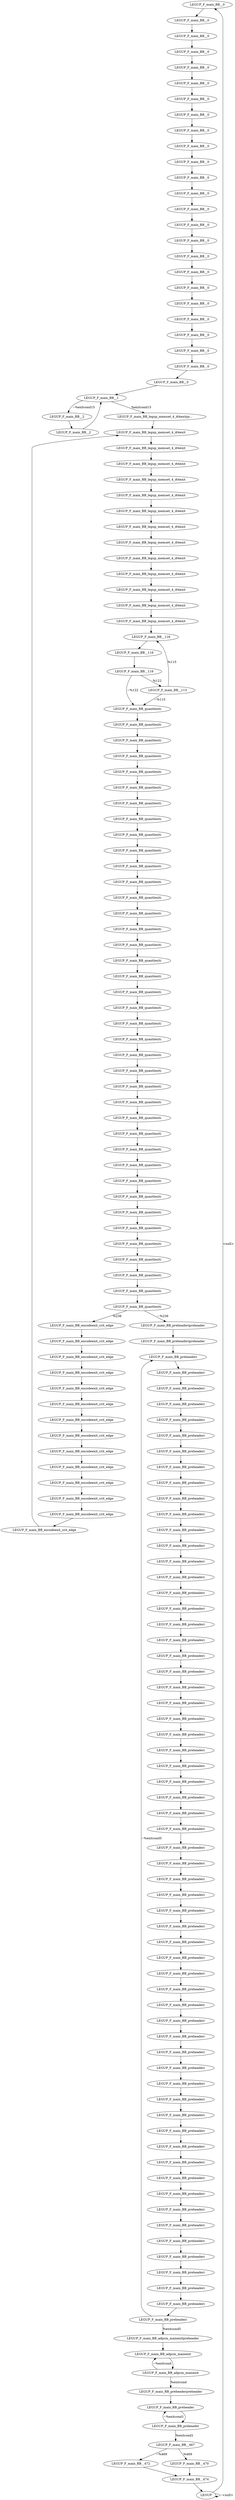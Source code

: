 digraph {
Node0x328e940[label="LEGUP_F_main_BB__0"];
Node0x328e760[label="LEGUP"];
Node0x328e760 -> Node0x328e940[label="<null>"];
Node0x328e760 -> Node0x328e760[label="~<null>"];
Node0x328ea30[label="LEGUP_F_main_BB__0"];
Node0x328e940 -> Node0x328ea30;
Node0x328eb20[label="LEGUP_F_main_BB__0"];
Node0x328ea30 -> Node0x328eb20;
Node0x328ec10[label="LEGUP_F_main_BB__0"];
Node0x328eb20 -> Node0x328ec10;
Node0x328ed00[label="LEGUP_F_main_BB__0"];
Node0x328ec10 -> Node0x328ed00;
Node0x328edf0[label="LEGUP_F_main_BB__0"];
Node0x328ed00 -> Node0x328edf0;
Node0x328eee0[label="LEGUP_F_main_BB__0"];
Node0x328edf0 -> Node0x328eee0;
Node0x328efd0[label="LEGUP_F_main_BB__0"];
Node0x328eee0 -> Node0x328efd0;
Node0x328f0c0[label="LEGUP_F_main_BB__0"];
Node0x328efd0 -> Node0x328f0c0;
Node0x328f1b0[label="LEGUP_F_main_BB__0"];
Node0x328f0c0 -> Node0x328f1b0;
Node0x328f2a0[label="LEGUP_F_main_BB__0"];
Node0x328f1b0 -> Node0x328f2a0;
Node0x328f390[label="LEGUP_F_main_BB__0"];
Node0x328f2a0 -> Node0x328f390;
Node0x328f480[label="LEGUP_F_main_BB__0"];
Node0x328f390 -> Node0x328f480;
Node0x328f570[label="LEGUP_F_main_BB__0"];
Node0x328f480 -> Node0x328f570;
Node0x328f660[label="LEGUP_F_main_BB__0"];
Node0x328f570 -> Node0x328f660;
Node0x328f750[label="LEGUP_F_main_BB__0"];
Node0x328f660 -> Node0x328f750;
Node0x328f840[label="LEGUP_F_main_BB__0"];
Node0x328f750 -> Node0x328f840;
Node0x328f930[label="LEGUP_F_main_BB__0"];
Node0x328f840 -> Node0x328f930;
Node0x328fa20[label="LEGUP_F_main_BB__0"];
Node0x328f930 -> Node0x328fa20;
Node0x328fb10[label="LEGUP_F_main_BB__0"];
Node0x328fa20 -> Node0x328fb10;
Node0x328fc30[label="LEGUP_F_main_BB__0"];
Node0x328fb10 -> Node0x328fc30;
Node0x328fd50[label="LEGUP_F_main_BB__0"];
Node0x328fc30 -> Node0x328fd50;
Node0x328fe70[label="LEGUP_F_main_BB__0"];
Node0x328fd50 -> Node0x328fe70;
Node0x328ff90[label="LEGUP_F_main_BB__0"];
Node0x328fe70 -> Node0x328ff90;
Node0x32900b0[label="LEGUP_F_main_BB__0"];
Node0x328ff90 -> Node0x32900b0;
Node0x32901d0[label="LEGUP_F_main_BB__1"];
Node0x32900b0 -> Node0x32901d0;
Node0x32902f0[label="LEGUP_F_main_BB_legup_memset_4_i64exitpr..."];
Node0x32901d0 -> Node0x32902f0[label="%exitcond15"];
Node0x32903e0[label="LEGUP_F_main_BB__2"];
Node0x32901d0 -> Node0x32903e0[label="~%exitcond15"];
Node0x3290620[label="LEGUP_F_main_BB_legup_memset_4_i64exit"];
Node0x32902f0 -> Node0x3290620;
Node0x3290500[label="LEGUP_F_main_BB__2"];
Node0x32903e0 -> Node0x3290500;
Node0x3290500 -> Node0x32901d0;
Node0x3290770[label="LEGUP_F_main_BB_legup_memset_4_i64exit"];
Node0x3290620 -> Node0x3290770;
Node0x3290890[label="LEGUP_F_main_BB_legup_memset_4_i64exit"];
Node0x3290770 -> Node0x3290890;
Node0x32909b0[label="LEGUP_F_main_BB_legup_memset_4_i64exit"];
Node0x3290890 -> Node0x32909b0;
Node0x3290ad0[label="LEGUP_F_main_BB_legup_memset_4_i64exit"];
Node0x32909b0 -> Node0x3290ad0;
Node0x3290bf0[label="LEGUP_F_main_BB_legup_memset_4_i64exit"];
Node0x3290ad0 -> Node0x3290bf0;
Node0x3290d10[label="LEGUP_F_main_BB_legup_memset_4_i64exit"];
Node0x3290bf0 -> Node0x3290d10;
Node0x3290e30[label="LEGUP_F_main_BB_legup_memset_4_i64exit"];
Node0x3290d10 -> Node0x3290e30;
Node0x3290f50[label="LEGUP_F_main_BB_legup_memset_4_i64exit"];
Node0x3290e30 -> Node0x3290f50;
Node0x3291070[label="LEGUP_F_main_BB_legup_memset_4_i64exit"];
Node0x3290f50 -> Node0x3291070;
Node0x3291190[label="LEGUP_F_main_BB_legup_memset_4_i64exit"];
Node0x3291070 -> Node0x3291190;
Node0x32912b0[label="LEGUP_F_main_BB_legup_memset_4_i64exit"];
Node0x3291190 -> Node0x32912b0;
Node0x32913d0[label="LEGUP_F_main_BB_legup_memset_4_i64exit"];
Node0x32912b0 -> Node0x32913d0;
Node0x32915e0[label="LEGUP_F_main_BB__116"];
Node0x32913d0 -> Node0x32915e0;
Node0x32914f0[label="LEGUP_F_main_BB__113"];
Node0x32914f0 -> Node0x32915e0[label="%115"];
Node0x3291940[label="LEGUP_F_main_BB_quantlexiti"];
Node0x32914f0 -> Node0x3291940[label="~%115"];
Node0x3291700[label="LEGUP_F_main_BB__116"];
Node0x32915e0 -> Node0x3291700;
Node0x3291820[label="LEGUP_F_main_BB__116"];
Node0x3291700 -> Node0x3291820;
Node0x3291820 -> Node0x32914f0[label="%122"];
Node0x3291820 -> Node0x3291940[label="~%122"];
Node0x3291a90[label="LEGUP_F_main_BB_quantlexiti"];
Node0x3291940 -> Node0x3291a90;
Node0x3291bb0[label="LEGUP_F_main_BB_quantlexiti"];
Node0x3291a90 -> Node0x3291bb0;
Node0x3291cd0[label="LEGUP_F_main_BB_quantlexiti"];
Node0x3291bb0 -> Node0x3291cd0;
Node0x3291df0[label="LEGUP_F_main_BB_quantlexiti"];
Node0x3291cd0 -> Node0x3291df0;
Node0x3291f10[label="LEGUP_F_main_BB_quantlexiti"];
Node0x3291df0 -> Node0x3291f10;
Node0x3292030[label="LEGUP_F_main_BB_quantlexiti"];
Node0x3291f10 -> Node0x3292030;
Node0x3292150[label="LEGUP_F_main_BB_quantlexiti"];
Node0x3292030 -> Node0x3292150;
Node0x3292270[label="LEGUP_F_main_BB_quantlexiti"];
Node0x3292150 -> Node0x3292270;
Node0x3292390[label="LEGUP_F_main_BB_quantlexiti"];
Node0x3292270 -> Node0x3292390;
Node0x32924b0[label="LEGUP_F_main_BB_quantlexiti"];
Node0x3292390 -> Node0x32924b0;
Node0x32925d0[label="LEGUP_F_main_BB_quantlexiti"];
Node0x32924b0 -> Node0x32925d0;
Node0x32926f0[label="LEGUP_F_main_BB_quantlexiti"];
Node0x32925d0 -> Node0x32926f0;
Node0x3292810[label="LEGUP_F_main_BB_quantlexiti"];
Node0x32926f0 -> Node0x3292810;
Node0x3292930[label="LEGUP_F_main_BB_quantlexiti"];
Node0x3292810 -> Node0x3292930;
Node0x3292a50[label="LEGUP_F_main_BB_quantlexiti"];
Node0x3292930 -> Node0x3292a50;
Node0x3292b70[label="LEGUP_F_main_BB_quantlexiti"];
Node0x3292a50 -> Node0x3292b70;
Node0x3292c90[label="LEGUP_F_main_BB_quantlexiti"];
Node0x3292b70 -> Node0x3292c90;
Node0x3292db0[label="LEGUP_F_main_BB_quantlexiti"];
Node0x3292c90 -> Node0x3292db0;
Node0x3292ed0[label="LEGUP_F_main_BB_quantlexiti"];
Node0x3292db0 -> Node0x3292ed0;
Node0x3292ff0[label="LEGUP_F_main_BB_quantlexiti"];
Node0x3292ed0 -> Node0x3292ff0;
Node0x3293110[label="LEGUP_F_main_BB_quantlexiti"];
Node0x3292ff0 -> Node0x3293110;
Node0x3293230[label="LEGUP_F_main_BB_quantlexiti"];
Node0x3293110 -> Node0x3293230;
Node0x3293350[label="LEGUP_F_main_BB_quantlexiti"];
Node0x3293230 -> Node0x3293350;
Node0x3293470[label="LEGUP_F_main_BB_quantlexiti"];
Node0x3293350 -> Node0x3293470;
Node0x3293590[label="LEGUP_F_main_BB_quantlexiti"];
Node0x3293470 -> Node0x3293590;
Node0x32936b0[label="LEGUP_F_main_BB_quantlexiti"];
Node0x3293590 -> Node0x32936b0;
Node0x32937d0[label="LEGUP_F_main_BB_quantlexiti"];
Node0x32936b0 -> Node0x32937d0;
Node0x32938f0[label="LEGUP_F_main_BB_quantlexiti"];
Node0x32937d0 -> Node0x32938f0;
Node0x3293a10[label="LEGUP_F_main_BB_quantlexiti"];
Node0x32938f0 -> Node0x3293a10;
Node0x3293b30[label="LEGUP_F_main_BB_quantlexiti"];
Node0x3293a10 -> Node0x3293b30;
Node0x3293c50[label="LEGUP_F_main_BB_quantlexiti"];
Node0x3293b30 -> Node0x3293c50;
Node0x3293d70[label="LEGUP_F_main_BB_quantlexiti"];
Node0x3293c50 -> Node0x3293d70;
Node0x3293e90[label="LEGUP_F_main_BB_quantlexiti"];
Node0x3293d70 -> Node0x3293e90;
Node0x3293fb0[label="LEGUP_F_main_BB_quantlexiti"];
Node0x3293e90 -> Node0x3293fb0;
Node0x32940d0[label="LEGUP_F_main_BB_quantlexiti"];
Node0x3293fb0 -> Node0x32940d0;
Node0x32941f0[label="LEGUP_F_main_BB_quantlexiti"];
Node0x32940d0 -> Node0x32941f0;
Node0x3294310[label="LEGUP_F_main_BB_quantlexiti"];
Node0x32941f0 -> Node0x3294310;
Node0x3294430[label="LEGUP_F_main_BB_quantlexiti"];
Node0x3294310 -> Node0x3294430;
Node0x3294550[label="LEGUP_F_main_BB_encodeexit_crit_edge"];
Node0x3294430 -> Node0x3294550[label="%236"];
Node0x3295810[label="LEGUP_F_main_BB_preheaderipreheader"];
Node0x3294430 -> Node0x3295810[label="~%236"];
Node0x3294670[label="LEGUP_F_main_BB_encodeexit_crit_edge"];
Node0x3294550 -> Node0x3294670;
Node0x3294790[label="LEGUP_F_main_BB_encodeexit_crit_edge"];
Node0x3294670 -> Node0x3294790;
Node0x32948f0[label="LEGUP_F_main_BB_encodeexit_crit_edge"];
Node0x3294790 -> Node0x32948f0;
Node0x3294a50[label="LEGUP_F_main_BB_encodeexit_crit_edge"];
Node0x32948f0 -> Node0x3294a50;
Node0x3294bb0[label="LEGUP_F_main_BB_encodeexit_crit_edge"];
Node0x3294a50 -> Node0x3294bb0;
Node0x3294d10[label="LEGUP_F_main_BB_encodeexit_crit_edge"];
Node0x3294bb0 -> Node0x3294d10;
Node0x3294e70[label="LEGUP_F_main_BB_encodeexit_crit_edge"];
Node0x3294d10 -> Node0x3294e70;
Node0x3294fd0[label="LEGUP_F_main_BB_encodeexit_crit_edge"];
Node0x3294e70 -> Node0x3294fd0;
Node0x3295130[label="LEGUP_F_main_BB_encodeexit_crit_edge"];
Node0x3294fd0 -> Node0x3295130;
Node0x3295290[label="LEGUP_F_main_BB_encodeexit_crit_edge"];
Node0x3295130 -> Node0x3295290;
Node0x32953f0[label="LEGUP_F_main_BB_encodeexit_crit_edge"];
Node0x3295290 -> Node0x32953f0;
Node0x3295550[label="LEGUP_F_main_BB_encodeexit_crit_edge"];
Node0x32953f0 -> Node0x3295550;
Node0x32956b0[label="LEGUP_F_main_BB_encodeexit_crit_edge"];
Node0x3295550 -> Node0x32956b0;
Node0x32956b0 -> Node0x3290620;
Node0x3295970[label="LEGUP_F_main_BB_preheaderipreheader"];
Node0x3295810 -> Node0x3295970;
Node0x3295ad0[label="LEGUP_F_main_BB_preheaderi"];
Node0x3295970 -> Node0x3295ad0;
Node0x3295c30[label="LEGUP_F_main_BB_preheaderi"];
Node0x3295ad0 -> Node0x3295c30;
Node0x3295d90[label="LEGUP_F_main_BB_preheaderi"];
Node0x3295c30 -> Node0x3295d90;
Node0x3295ef0[label="LEGUP_F_main_BB_preheaderi"];
Node0x3295d90 -> Node0x3295ef0;
Node0x3296050[label="LEGUP_F_main_BB_preheaderi"];
Node0x3295ef0 -> Node0x3296050;
Node0x32961b0[label="LEGUP_F_main_BB_preheaderi"];
Node0x3296050 -> Node0x32961b0;
Node0x3296310[label="LEGUP_F_main_BB_preheaderi"];
Node0x32961b0 -> Node0x3296310;
Node0x3296470[label="LEGUP_F_main_BB_preheaderi"];
Node0x3296310 -> Node0x3296470;
Node0x32965d0[label="LEGUP_F_main_BB_preheaderi"];
Node0x3296470 -> Node0x32965d0;
Node0x3296730[label="LEGUP_F_main_BB_preheaderi"];
Node0x32965d0 -> Node0x3296730;
Node0x3296890[label="LEGUP_F_main_BB_preheaderi"];
Node0x3296730 -> Node0x3296890;
Node0x32969f0[label="LEGUP_F_main_BB_preheaderi"];
Node0x3296890 -> Node0x32969f0;
Node0x3296b50[label="LEGUP_F_main_BB_preheaderi"];
Node0x32969f0 -> Node0x3296b50;
Node0x3296cb0[label="LEGUP_F_main_BB_preheaderi"];
Node0x3296b50 -> Node0x3296cb0;
Node0x3296e10[label="LEGUP_F_main_BB_preheaderi"];
Node0x3296cb0 -> Node0x3296e10;
Node0x3296f70[label="LEGUP_F_main_BB_preheaderi"];
Node0x3296e10 -> Node0x3296f70;
Node0x32970d0[label="LEGUP_F_main_BB_preheaderi"];
Node0x3296f70 -> Node0x32970d0;
Node0x3297230[label="LEGUP_F_main_BB_preheaderi"];
Node0x32970d0 -> Node0x3297230;
Node0x3297390[label="LEGUP_F_main_BB_preheaderi"];
Node0x3297230 -> Node0x3297390;
Node0x32974f0[label="LEGUP_F_main_BB_preheaderi"];
Node0x3297390 -> Node0x32974f0;
Node0x3297650[label="LEGUP_F_main_BB_preheaderi"];
Node0x32974f0 -> Node0x3297650;
Node0x32977b0[label="LEGUP_F_main_BB_preheaderi"];
Node0x3297650 -> Node0x32977b0;
Node0x3297910[label="LEGUP_F_main_BB_preheaderi"];
Node0x32977b0 -> Node0x3297910;
Node0x3297a70[label="LEGUP_F_main_BB_preheaderi"];
Node0x3297910 -> Node0x3297a70;
Node0x3297bd0[label="LEGUP_F_main_BB_preheaderi"];
Node0x3297a70 -> Node0x3297bd0;
Node0x3297d30[label="LEGUP_F_main_BB_preheaderi"];
Node0x3297bd0 -> Node0x3297d30;
Node0x3297e90[label="LEGUP_F_main_BB_preheaderi"];
Node0x3297d30 -> Node0x3297e90;
Node0x3297ff0[label="LEGUP_F_main_BB_preheaderi"];
Node0x3297e90 -> Node0x3297ff0;
Node0x3298150[label="LEGUP_F_main_BB_preheaderi"];
Node0x3297ff0 -> Node0x3298150;
Node0x32982b0[label="LEGUP_F_main_BB_preheaderi"];
Node0x3298150 -> Node0x32982b0;
Node0x3298410[label="LEGUP_F_main_BB_preheaderi"];
Node0x32982b0 -> Node0x3298410;
Node0x3298570[label="LEGUP_F_main_BB_preheaderi"];
Node0x3298410 -> Node0x3298570;
Node0x32986d0[label="LEGUP_F_main_BB_preheaderi"];
Node0x3298570 -> Node0x32986d0;
Node0x3298830[label="LEGUP_F_main_BB_preheaderi"];
Node0x32986d0 -> Node0x3298830;
Node0x3298990[label="LEGUP_F_main_BB_preheaderi"];
Node0x3298830 -> Node0x3298990;
Node0x3298af0[label="LEGUP_F_main_BB_preheaderi"];
Node0x3298990 -> Node0x3298af0;
Node0x3298c50[label="LEGUP_F_main_BB_preheaderi"];
Node0x3298af0 -> Node0x3298c50;
Node0x3298db0[label="LEGUP_F_main_BB_preheaderi"];
Node0x3298c50 -> Node0x3298db0;
Node0x3298f10[label="LEGUP_F_main_BB_preheaderi"];
Node0x3298db0 -> Node0x3298f10;
Node0x3299070[label="LEGUP_F_main_BB_preheaderi"];
Node0x3298f10 -> Node0x3299070;
Node0x32991d0[label="LEGUP_F_main_BB_preheaderi"];
Node0x3299070 -> Node0x32991d0;
Node0x3299330[label="LEGUP_F_main_BB_preheaderi"];
Node0x32991d0 -> Node0x3299330;
Node0x3299490[label="LEGUP_F_main_BB_preheaderi"];
Node0x3299330 -> Node0x3299490;
Node0x32995f0[label="LEGUP_F_main_BB_preheaderi"];
Node0x3299490 -> Node0x32995f0;
Node0x3299750[label="LEGUP_F_main_BB_preheaderi"];
Node0x32995f0 -> Node0x3299750;
Node0x32998b0[label="LEGUP_F_main_BB_preheaderi"];
Node0x3299750 -> Node0x32998b0;
Node0x3299a10[label="LEGUP_F_main_BB_preheaderi"];
Node0x32998b0 -> Node0x3299a10;
Node0x3299b70[label="LEGUP_F_main_BB_preheaderi"];
Node0x3299a10 -> Node0x3299b70;
Node0x3299cd0[label="LEGUP_F_main_BB_preheaderi"];
Node0x3299b70 -> Node0x3299cd0;
Node0x3299e30[label="LEGUP_F_main_BB_preheaderi"];
Node0x3299cd0 -> Node0x3299e30;
Node0x3299f90[label="LEGUP_F_main_BB_preheaderi"];
Node0x3299e30 -> Node0x3299f90;
Node0x329a0f0[label="LEGUP_F_main_BB_preheaderi"];
Node0x3299f90 -> Node0x329a0f0;
Node0x329a250[label="LEGUP_F_main_BB_preheaderi"];
Node0x329a0f0 -> Node0x329a250;
Node0x329a3b0[label="LEGUP_F_main_BB_preheaderi"];
Node0x329a250 -> Node0x329a3b0;
Node0x329a510[label="LEGUP_F_main_BB_preheaderi"];
Node0x329a3b0 -> Node0x329a510;
Node0x329a670[label="LEGUP_F_main_BB_preheaderi"];
Node0x329a510 -> Node0x329a670;
Node0x329a7d0[label="LEGUP_F_main_BB_preheaderi"];
Node0x329a670 -> Node0x329a7d0;
Node0x329a930[label="LEGUP_F_main_BB_preheaderi"];
Node0x329a7d0 -> Node0x329a930;
Node0x329aa90[label="LEGUP_F_main_BB_preheaderi"];
Node0x329a930 -> Node0x329aa90;
Node0x329abf0[label="LEGUP_F_main_BB_preheaderi"];
Node0x329aa90 -> Node0x329abf0;
Node0x329ad50[label="LEGUP_F_main_BB_preheaderi"];
Node0x329abf0 -> Node0x329ad50;
Node0x329aeb0[label="LEGUP_F_main_BB_preheaderi"];
Node0x329ad50 -> Node0x329aeb0;
Node0x329b010[label="LEGUP_F_main_BB_adpcm_mainexitpreheader"];
Node0x329aeb0 -> Node0x329b010[label="%exitcond5"];
Node0x329aeb0 -> Node0x3295ad0[label="~%exitcond5"];
Node0x329b170[label="LEGUP_F_main_BB_adpcm_mainexit"];
Node0x329b010 -> Node0x329b170;
Node0x329b2d0[label="LEGUP_F_main_BB_adpcm_mainexit"];
Node0x329b170 -> Node0x329b2d0;
Node0x329b430[label="LEGUP_F_main_BB_preheaderpreheader"];
Node0x329b2d0 -> Node0x329b430[label="%exitcond"];
Node0x329b2d0 -> Node0x329b170[label="~%exitcond"];
Node0x329b590[label="LEGUP_F_main_BB_preheader"];
Node0x329b430 -> Node0x329b590;
Node0x329b6f0[label="LEGUP_F_main_BB_preheader"];
Node0x329b590 -> Node0x329b6f0;
Node0x329b850[label="LEGUP_F_main_BB__467"];
Node0x329b6f0 -> Node0x329b850[label="%exitcond1"];
Node0x329b6f0 -> Node0x329b590[label="~%exitcond1"];
Node0x329b980[label="LEGUP_F_main_BB__470"];
Node0x329b850 -> Node0x329b980[label="%469"];
Node0x329bae0[label="LEGUP_F_main_BB__472"];
Node0x329b850 -> Node0x329bae0[label="~%469"];
Node0x329bc40[label="LEGUP_F_main_BB__474"];
Node0x329b980 -> Node0x329bc40;
Node0x329bae0 -> Node0x329bc40;
Node0x329bc40 -> Node0x328e760;
}
